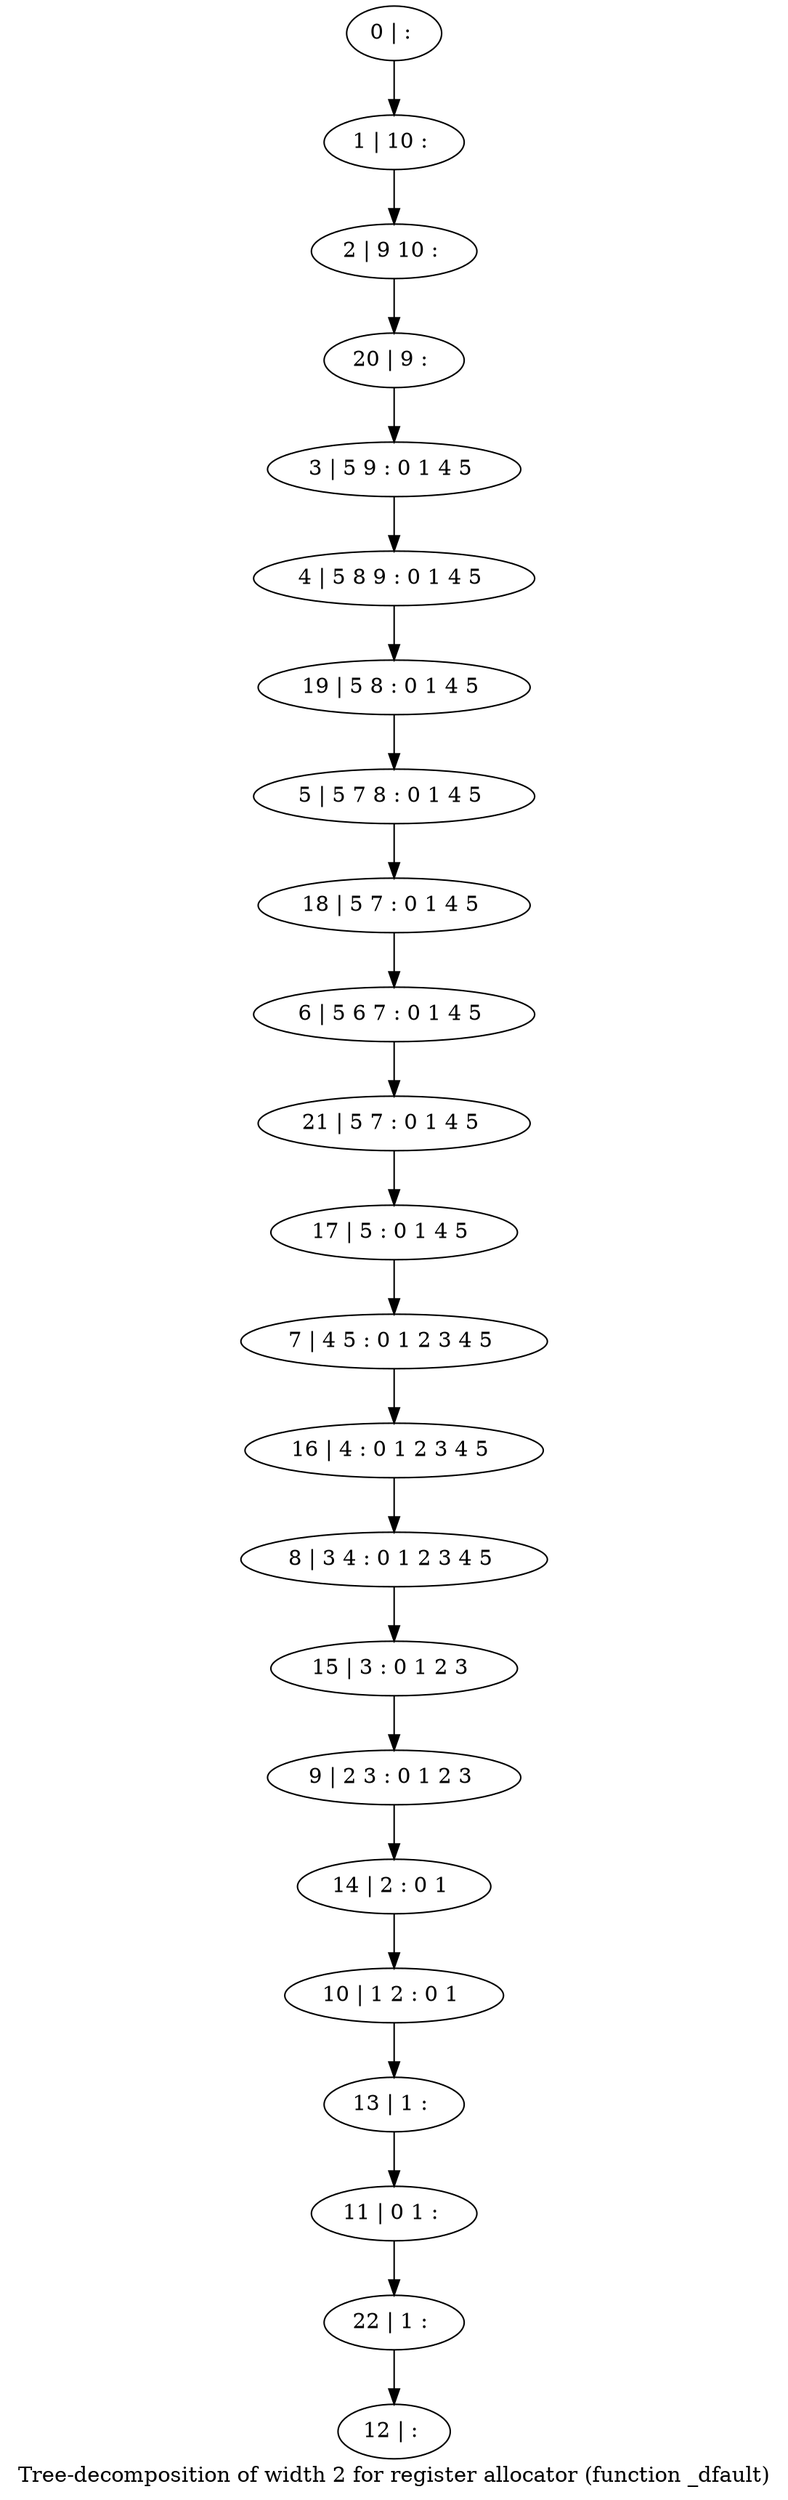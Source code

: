 digraph G {
graph [label="Tree-decomposition of width 2 for register allocator (function _dfault)"]
0[label="0 | : "];
1[label="1 | 10 : "];
2[label="2 | 9 10 : "];
3[label="3 | 5 9 : 0 1 4 5 "];
4[label="4 | 5 8 9 : 0 1 4 5 "];
5[label="5 | 5 7 8 : 0 1 4 5 "];
6[label="6 | 5 6 7 : 0 1 4 5 "];
7[label="7 | 4 5 : 0 1 2 3 4 5 "];
8[label="8 | 3 4 : 0 1 2 3 4 5 "];
9[label="9 | 2 3 : 0 1 2 3 "];
10[label="10 | 1 2 : 0 1 "];
11[label="11 | 0 1 : "];
12[label="12 | : "];
13[label="13 | 1 : "];
14[label="14 | 2 : 0 1 "];
15[label="15 | 3 : 0 1 2 3 "];
16[label="16 | 4 : 0 1 2 3 4 5 "];
17[label="17 | 5 : 0 1 4 5 "];
18[label="18 | 5 7 : 0 1 4 5 "];
19[label="19 | 5 8 : 0 1 4 5 "];
20[label="20 | 9 : "];
21[label="21 | 5 7 : 0 1 4 5 "];
22[label="22 | 1 : "];
0->1 ;
1->2 ;
3->4 ;
13->11 ;
10->13 ;
14->10 ;
9->14 ;
15->9 ;
8->15 ;
16->8 ;
7->16 ;
17->7 ;
18->6 ;
5->18 ;
19->5 ;
4->19 ;
20->3 ;
2->20 ;
21->17 ;
6->21 ;
22->12 ;
11->22 ;
}
